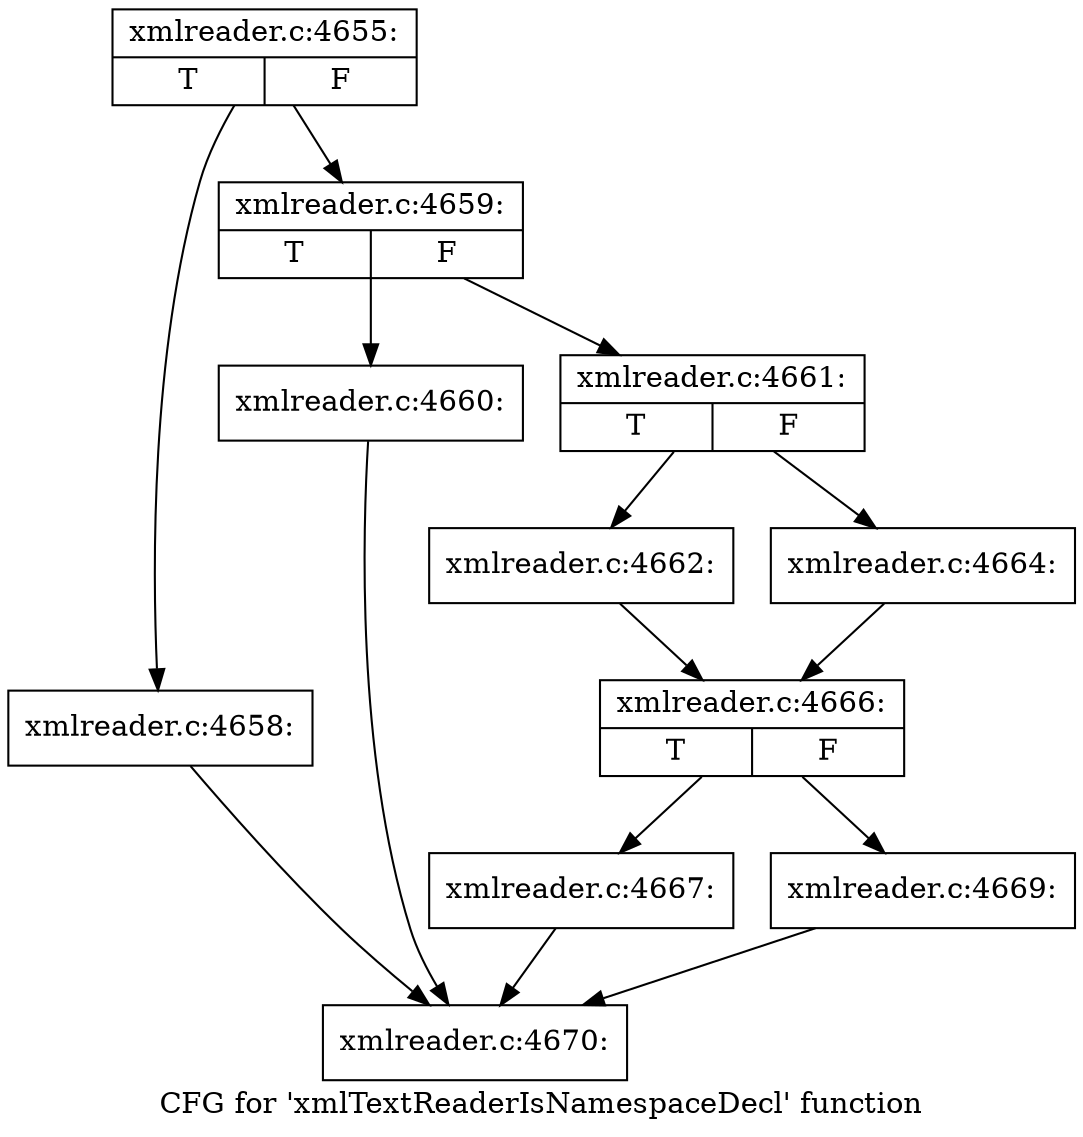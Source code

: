 digraph "CFG for 'xmlTextReaderIsNamespaceDecl' function" {
	label="CFG for 'xmlTextReaderIsNamespaceDecl' function";

	Node0x55e44948e860 [shape=record,label="{xmlreader.c:4655:|{<s0>T|<s1>F}}"];
	Node0x55e44948e860 -> Node0x55e44948e6c0;
	Node0x55e44948e860 -> Node0x55e449490f20;
	Node0x55e44948e6c0 [shape=record,label="{xmlreader.c:4658:}"];
	Node0x55e44948e6c0 -> Node0x55e4494906b0;
	Node0x55e449490f20 [shape=record,label="{xmlreader.c:4659:|{<s0>T|<s1>F}}"];
	Node0x55e449490f20 -> Node0x55e4494913e0;
	Node0x55e449490f20 -> Node0x55e449491430;
	Node0x55e4494913e0 [shape=record,label="{xmlreader.c:4660:}"];
	Node0x55e4494913e0 -> Node0x55e4494906b0;
	Node0x55e449491430 [shape=record,label="{xmlreader.c:4661:|{<s0>T|<s1>F}}"];
	Node0x55e449491430 -> Node0x55e449491980;
	Node0x55e449491430 -> Node0x55e449491a20;
	Node0x55e449491980 [shape=record,label="{xmlreader.c:4662:}"];
	Node0x55e449491980 -> Node0x55e4494919d0;
	Node0x55e449491a20 [shape=record,label="{xmlreader.c:4664:}"];
	Node0x55e449491a20 -> Node0x55e4494919d0;
	Node0x55e4494919d0 [shape=record,label="{xmlreader.c:4666:|{<s0>T|<s1>F}}"];
	Node0x55e4494919d0 -> Node0x55e449492290;
	Node0x55e4494919d0 -> Node0x55e449492330;
	Node0x55e449492290 [shape=record,label="{xmlreader.c:4667:}"];
	Node0x55e449492290 -> Node0x55e4494906b0;
	Node0x55e449492330 [shape=record,label="{xmlreader.c:4669:}"];
	Node0x55e449492330 -> Node0x55e4494906b0;
	Node0x55e4494906b0 [shape=record,label="{xmlreader.c:4670:}"];
}
